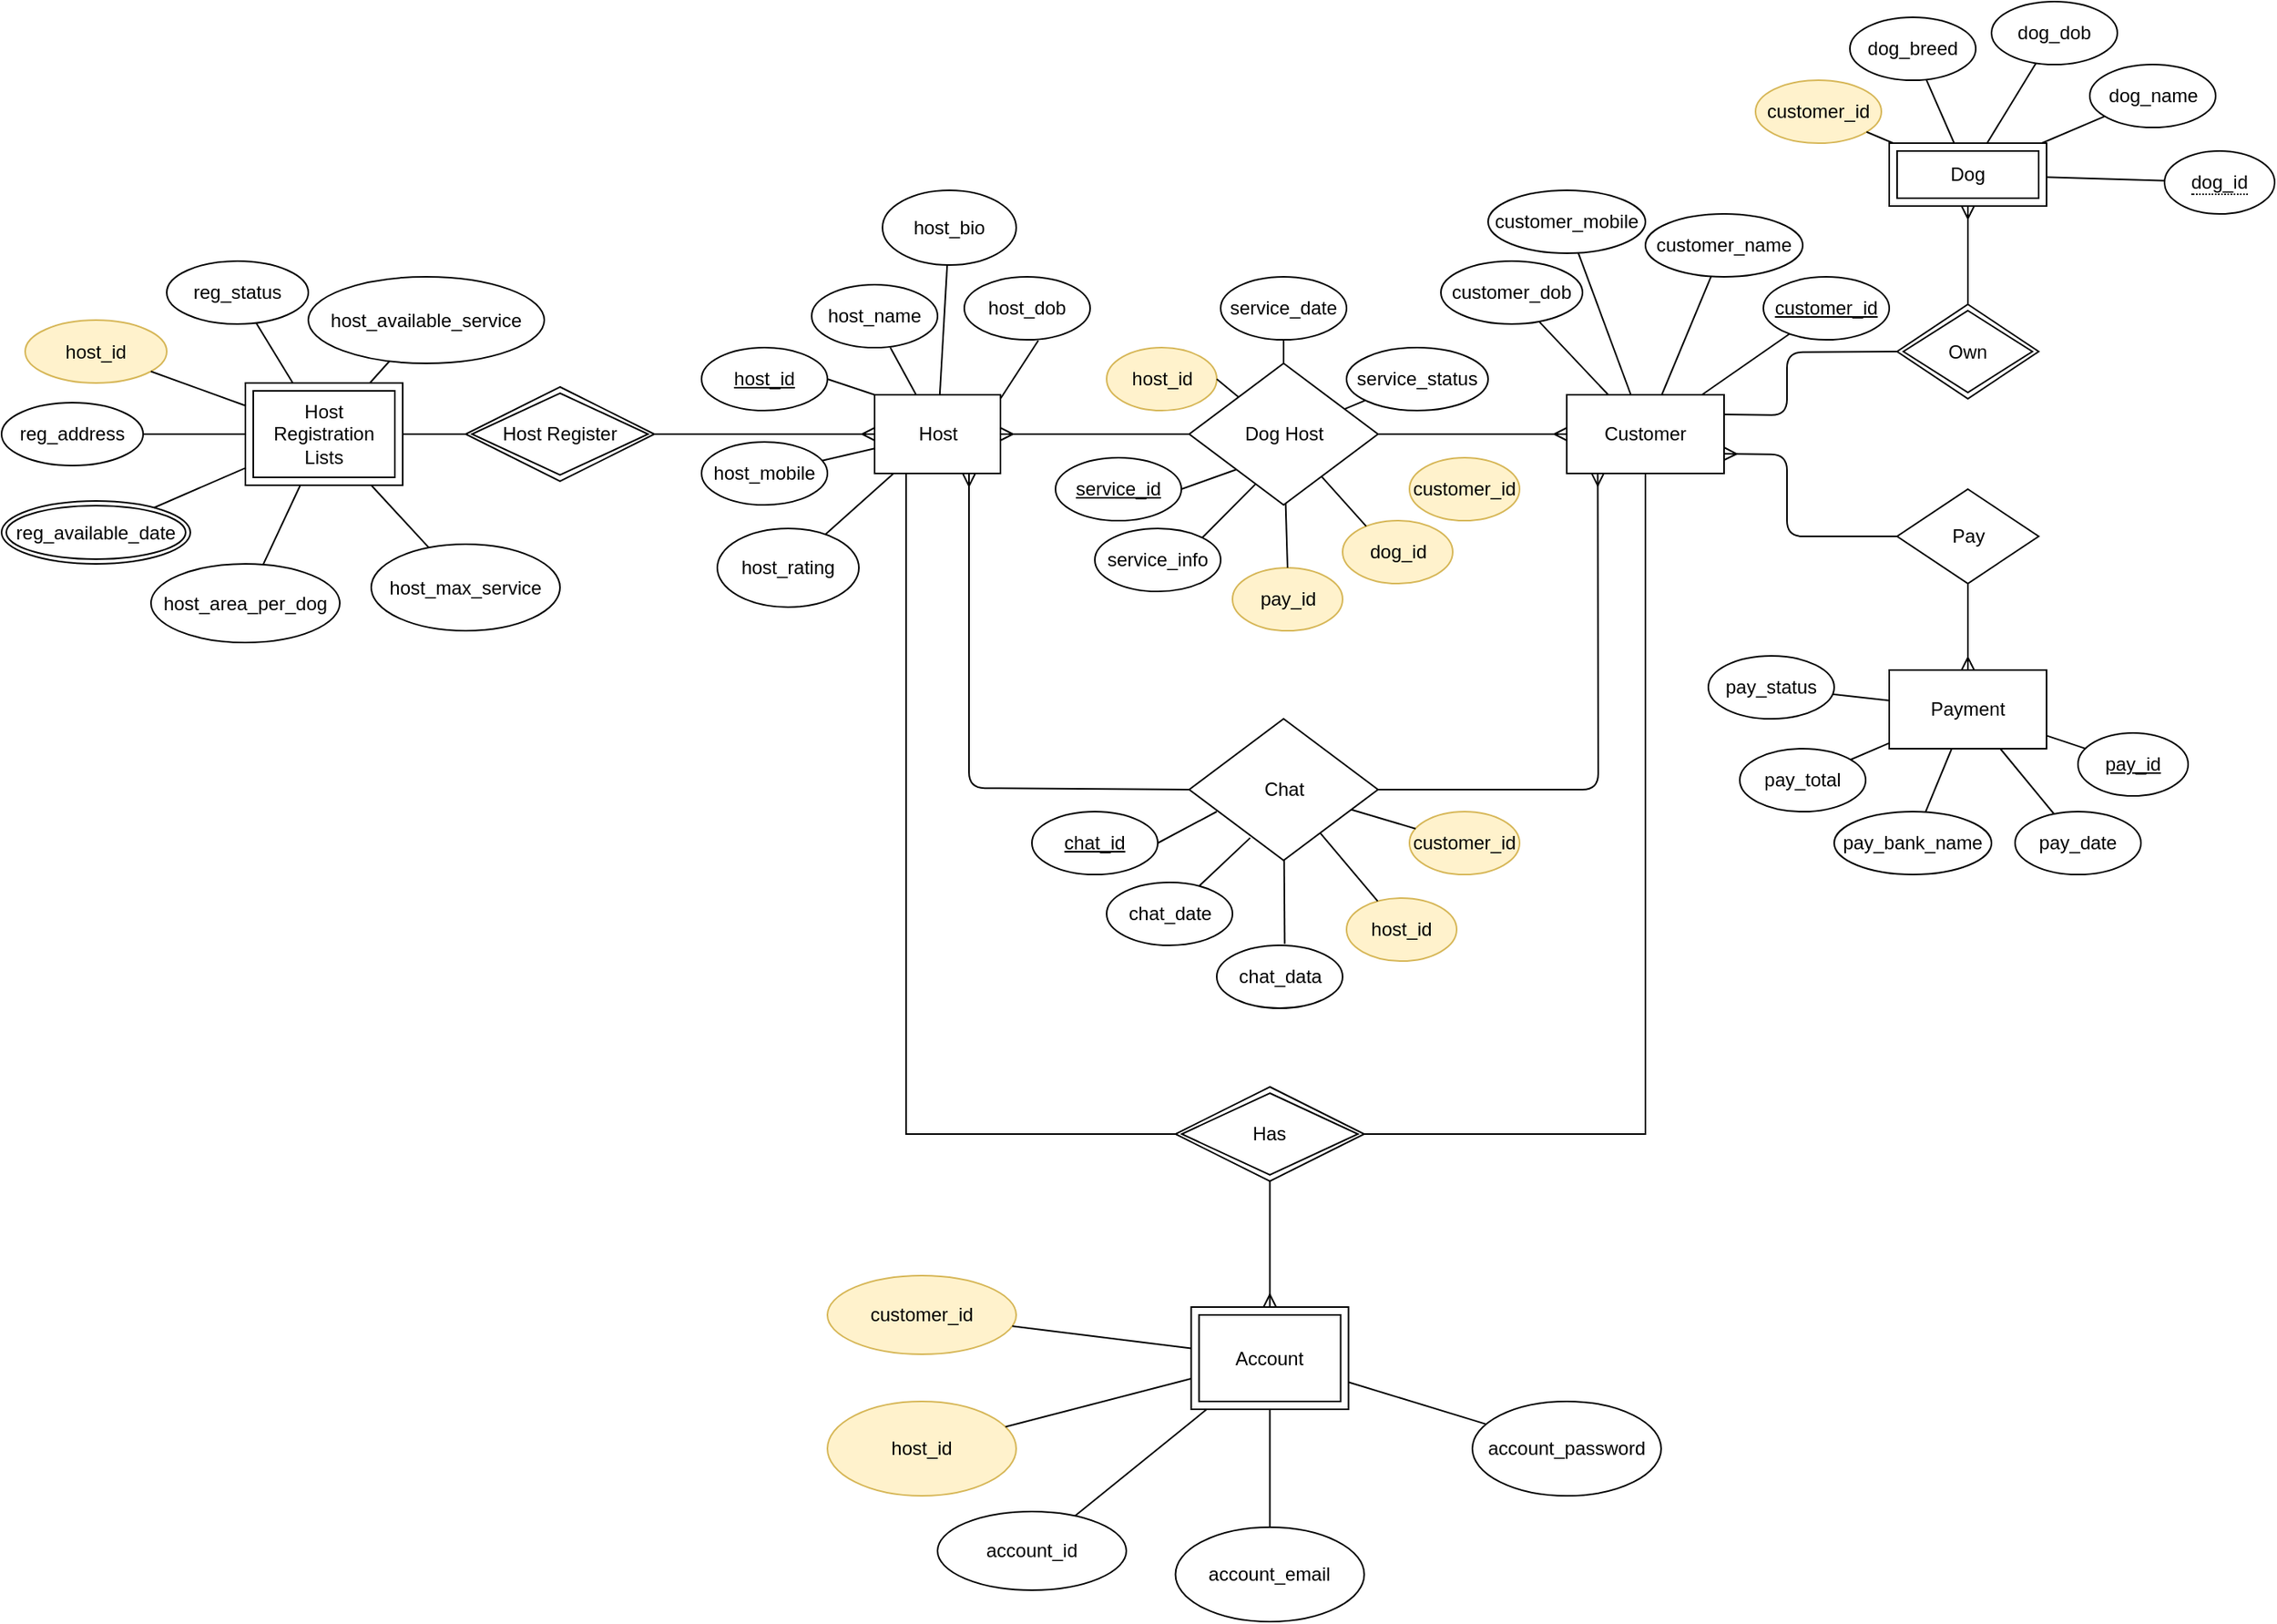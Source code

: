 <mxfile version="14.4.8" type="github">
  <diagram id="PHIxCa3SNrpb9010m5iW" name="Page-1">
    <mxGraphModel dx="1422" dy="794" grid="1" gridSize="10" guides="1" tooltips="1" connect="1" arrows="1" fold="1" page="1" pageScale="1" pageWidth="1654" pageHeight="1169" math="0" shadow="0">
      <root>
        <mxCell id="0" />
        <mxCell id="1" parent="0" />
        <mxCell id="gTV51xIglS7YX5U_etnZ-1" style="edgeStyle=orthogonalEdgeStyle;rounded=0;orthogonalLoop=1;jettySize=auto;html=1;entryX=0;entryY=0.5;entryDx=0;entryDy=0;endArrow=none;endFill=0;startArrow=ERmany;startFill=0;" parent="1" source="gTV51xIglS7YX5U_etnZ-3" target="gTV51xIglS7YX5U_etnZ-6" edge="1">
          <mxGeometry relative="1" as="geometry" />
        </mxCell>
        <mxCell id="gTV51xIglS7YX5U_etnZ-2" style="edgeStyle=orthogonalEdgeStyle;rounded=0;orthogonalLoop=1;jettySize=auto;html=1;startArrow=ERmany;startFill=0;endArrow=none;endFill=0;entryX=1;entryY=0.5;entryDx=0;entryDy=0;" parent="1" source="gTV51xIglS7YX5U_etnZ-3" target="gTV51xIglS7YX5U_etnZ-24" edge="1">
          <mxGeometry relative="1" as="geometry">
            <mxPoint x="390" y="350" as="targetPoint" />
            <Array as="points">
              <mxPoint x="470" y="335" />
              <mxPoint x="470" y="335" />
            </Array>
          </mxGeometry>
        </mxCell>
        <mxCell id="gTV51xIglS7YX5U_etnZ-3" value="Host" style="html=1;dashed=0;whitespace=wrap;" parent="1" vertex="1">
          <mxGeometry x="620" y="310" width="80" height="50" as="geometry" />
        </mxCell>
        <mxCell id="gTV51xIglS7YX5U_etnZ-4" value="" style="edgeStyle=orthogonalEdgeStyle;rounded=0;orthogonalLoop=1;jettySize=auto;html=1;startArrow=none;startFill=0;endArrow=ERmany;endFill=0;" parent="1" source="gTV51xIglS7YX5U_etnZ-6" target="gTV51xIglS7YX5U_etnZ-8" edge="1">
          <mxGeometry relative="1" as="geometry" />
        </mxCell>
        <mxCell id="gTV51xIglS7YX5U_etnZ-6" value="Dog Host" style="shape=rhombus;html=1;dashed=0;whitespace=wrap;perimeter=rhombusPerimeter;" parent="1" vertex="1">
          <mxGeometry x="820" y="290" width="120" height="90" as="geometry" />
        </mxCell>
        <mxCell id="gTV51xIglS7YX5U_etnZ-8" value="Customer" style="whiteSpace=wrap;html=1;dashed=0;" parent="1" vertex="1">
          <mxGeometry x="1060" y="310" width="100" height="50" as="geometry" />
        </mxCell>
        <mxCell id="gTV51xIglS7YX5U_etnZ-9" value="&lt;u&gt;host_id&lt;/u&gt;" style="ellipse;whiteSpace=wrap;html=1;align=center;" parent="1" vertex="1">
          <mxGeometry x="510" y="280" width="80" height="40" as="geometry" />
        </mxCell>
        <mxCell id="gTV51xIglS7YX5U_etnZ-10" value="&lt;u&gt;customer_id&lt;/u&gt;" style="ellipse;whiteSpace=wrap;html=1;align=center;" parent="1" vertex="1">
          <mxGeometry x="1185" y="235" width="80" height="40" as="geometry" />
        </mxCell>
        <mxCell id="gTV51xIglS7YX5U_etnZ-13" value="host_name" style="ellipse;whiteSpace=wrap;html=1;align=center;" parent="1" vertex="1">
          <mxGeometry x="580" y="240" width="80" height="40" as="geometry" />
        </mxCell>
        <mxCell id="gTV51xIglS7YX5U_etnZ-14" value="host_mobile" style="ellipse;whiteSpace=wrap;html=1;align=center;" parent="1" vertex="1">
          <mxGeometry x="510" y="340" width="80" height="40" as="geometry" />
        </mxCell>
        <mxCell id="gTV51xIglS7YX5U_etnZ-15" value="customer_name" style="ellipse;whiteSpace=wrap;html=1;align=center;" parent="1" vertex="1">
          <mxGeometry x="1110" y="195" width="100" height="40" as="geometry" />
        </mxCell>
        <mxCell id="gTV51xIglS7YX5U_etnZ-16" value="customer_mobile" style="ellipse;whiteSpace=wrap;html=1;align=center;" parent="1" vertex="1">
          <mxGeometry x="1010" y="180" width="100" height="40" as="geometry" />
        </mxCell>
        <mxCell id="gTV51xIglS7YX5U_etnZ-17" value="customer_dob" style="ellipse;whiteSpace=wrap;html=1;align=center;" parent="1" vertex="1">
          <mxGeometry x="980" y="225" width="90" height="40" as="geometry" />
        </mxCell>
        <mxCell id="gTV51xIglS7YX5U_etnZ-18" value="host_dob" style="ellipse;whiteSpace=wrap;html=1;align=center;" parent="1" vertex="1">
          <mxGeometry x="677" y="235" width="80" height="40" as="geometry" />
        </mxCell>
        <mxCell id="gTV51xIglS7YX5U_etnZ-19" value="dog_name" style="ellipse;whiteSpace=wrap;html=1;align=center;" parent="1" vertex="1">
          <mxGeometry x="1392.5" y="100" width="80" height="40" as="geometry" />
        </mxCell>
        <mxCell id="gTV51xIglS7YX5U_etnZ-20" value="dog_breed" style="ellipse;whiteSpace=wrap;html=1;align=center;" parent="1" vertex="1">
          <mxGeometry x="1240" y="70" width="80" height="40" as="geometry" />
        </mxCell>
        <mxCell id="gTV51xIglS7YX5U_etnZ-21" value="dog_dob" style="ellipse;whiteSpace=wrap;html=1;align=center;" parent="1" vertex="1">
          <mxGeometry x="1330" y="60" width="80" height="40" as="geometry" />
        </mxCell>
        <mxCell id="gTV51xIglS7YX5U_etnZ-23" value="reg_address" style="ellipse;whiteSpace=wrap;html=1;align=center;" parent="1" vertex="1">
          <mxGeometry x="65" y="315" width="90" height="40" as="geometry" />
        </mxCell>
        <mxCell id="gTV51xIglS7YX5U_etnZ-24" value="Host Register" style="shape=rhombus;double=1;perimeter=rhombusPerimeter;whiteSpace=wrap;html=1;align=center;" parent="1" vertex="1">
          <mxGeometry x="360" y="305" width="120" height="60" as="geometry" />
        </mxCell>
        <mxCell id="gTV51xIglS7YX5U_etnZ-25" style="edgeStyle=orthogonalEdgeStyle;rounded=0;orthogonalLoop=1;jettySize=auto;html=1;entryX=0;entryY=0.5;entryDx=0;entryDy=0;startArrow=none;startFill=0;endArrow=none;endFill=0;strokeColor=#000000;" parent="1" source="gTV51xIglS7YX5U_etnZ-26" target="gTV51xIglS7YX5U_etnZ-24" edge="1">
          <mxGeometry relative="1" as="geometry" />
        </mxCell>
        <mxCell id="gTV51xIglS7YX5U_etnZ-26" value="Host Registration&lt;br&gt;Lists" style="shape=ext;margin=3;double=1;whiteSpace=wrap;html=1;align=center;" parent="1" vertex="1">
          <mxGeometry x="220" y="302.5" width="100" height="65" as="geometry" />
        </mxCell>
        <mxCell id="gTV51xIglS7YX5U_etnZ-27" value="host_id" style="ellipse;whiteSpace=wrap;html=1;align=center;fillColor=#fff2cc;strokeColor=#d6b656;" parent="1" vertex="1">
          <mxGeometry x="80" y="262.5" width="90" height="40" as="geometry" />
        </mxCell>
        <mxCell id="gTV51xIglS7YX5U_etnZ-28" value="&lt;span id=&quot;docs-internal-guid-30986fa8-7fff-0614-75b4-e867255551bc&quot;&gt;&lt;span style=&quot;font-size: 9pt ; font-family: &amp;#34;arial&amp;#34; ; vertical-align: baseline&quot;&gt;reg_available_date&lt;/span&gt;&lt;/span&gt;" style="ellipse;shape=doubleEllipse;margin=3;whiteSpace=wrap;html=1;align=center;" parent="1" vertex="1">
          <mxGeometry x="65" y="377.5" width="120" height="40" as="geometry" />
        </mxCell>
        <mxCell id="gTV51xIglS7YX5U_etnZ-29" value="reg_status" style="ellipse;whiteSpace=wrap;html=1;align=center;" parent="1" vertex="1">
          <mxGeometry x="170" y="225" width="90" height="40" as="geometry" />
        </mxCell>
        <mxCell id="gTV51xIglS7YX5U_etnZ-30" value="&lt;u&gt;service_id&lt;/u&gt;" style="ellipse;whiteSpace=wrap;html=1;align=center;" parent="1" vertex="1">
          <mxGeometry x="735" y="350" width="80" height="40" as="geometry" />
        </mxCell>
        <mxCell id="gTV51xIglS7YX5U_etnZ-31" value="service_info" style="ellipse;whiteSpace=wrap;html=1;align=center;" parent="1" vertex="1">
          <mxGeometry x="760" y="395" width="80" height="40" as="geometry" />
        </mxCell>
        <mxCell id="gTV51xIglS7YX5U_etnZ-32" style="edgeStyle=orthogonalEdgeStyle;rounded=0;orthogonalLoop=1;jettySize=auto;html=1;entryX=0.5;entryY=0;entryDx=0;entryDy=0;startArrow=none;startFill=0;endArrow=ERmany;endFill=0;strokeColor=#000000;" parent="1" source="gTV51xIglS7YX5U_etnZ-33" target="gTV51xIglS7YX5U_etnZ-34" edge="1">
          <mxGeometry relative="1" as="geometry" />
        </mxCell>
        <mxCell id="gTV51xIglS7YX5U_etnZ-33" value="Pay" style="shape=rhombus;html=1;dashed=0;whitespace=wrap;perimeter=rhombusPerimeter;" parent="1" vertex="1">
          <mxGeometry x="1270" y="370" width="90" height="60" as="geometry" />
        </mxCell>
        <mxCell id="gTV51xIglS7YX5U_etnZ-34" value="Payment" style="whiteSpace=wrap;html=1;dashed=0;" parent="1" vertex="1">
          <mxGeometry x="1265" y="485" width="100" height="50" as="geometry" />
        </mxCell>
        <mxCell id="gTV51xIglS7YX5U_etnZ-35" value="&lt;u&gt;pay_id&lt;/u&gt;" style="ellipse;whiteSpace=wrap;html=1;align=center;" parent="1" vertex="1">
          <mxGeometry x="1385" y="525" width="70" height="40" as="geometry" />
        </mxCell>
        <mxCell id="gTV51xIglS7YX5U_etnZ-36" value="pay_date" style="ellipse;whiteSpace=wrap;html=1;align=center;" parent="1" vertex="1">
          <mxGeometry x="1345" y="575" width="80" height="40" as="geometry" />
        </mxCell>
        <mxCell id="gTV51xIglS7YX5U_etnZ-37" value="pay_total" style="ellipse;whiteSpace=wrap;html=1;align=center;" parent="1" vertex="1">
          <mxGeometry x="1170" y="535" width="80" height="40" as="geometry" />
        </mxCell>
        <mxCell id="gTV51xIglS7YX5U_etnZ-38" value="pay_id" style="ellipse;whiteSpace=wrap;html=1;align=center;fillColor=#fff2cc;strokeColor=#d6b656;" parent="1" vertex="1">
          <mxGeometry x="847.5" y="420" width="70" height="40" as="geometry" />
        </mxCell>
        <mxCell id="gTV51xIglS7YX5U_etnZ-39" value="pay_bank_name" style="ellipse;whiteSpace=wrap;html=1;align=center;" parent="1" vertex="1">
          <mxGeometry x="1230" y="575" width="100" height="40" as="geometry" />
        </mxCell>
        <mxCell id="gTV51xIglS7YX5U_etnZ-41" value="Dog" style="shape=ext;margin=3;double=1;whiteSpace=wrap;html=1;align=center;fillColor=none;" parent="1" vertex="1">
          <mxGeometry x="1265" y="150" width="100" height="40" as="geometry" />
        </mxCell>
        <mxCell id="gTV51xIglS7YX5U_etnZ-42" value="dog_id" style="ellipse;whiteSpace=wrap;html=1;align=center;fillColor=#fff2cc;strokeColor=#d6b656;" parent="1" vertex="1">
          <mxGeometry x="917.5" y="390" width="70" height="40" as="geometry" />
        </mxCell>
        <mxCell id="gTV51xIglS7YX5U_etnZ-43" value="customer_id" style="ellipse;whiteSpace=wrap;html=1;align=center;fillColor=#fff2cc;strokeColor=#d6b656;" parent="1" vertex="1">
          <mxGeometry x="960" y="350" width="70" height="40" as="geometry" />
        </mxCell>
        <mxCell id="gTV51xIglS7YX5U_etnZ-44" value="host_id" style="ellipse;whiteSpace=wrap;html=1;align=center;fillColor=#fff2cc;strokeColor=#d6b656;" parent="1" vertex="1">
          <mxGeometry x="767.5" y="280" width="70" height="40" as="geometry" />
        </mxCell>
        <mxCell id="gTV51xIglS7YX5U_etnZ-48" style="edgeStyle=orthogonalEdgeStyle;rounded=0;orthogonalLoop=1;jettySize=auto;html=1;endArrow=ERmany;endFill=0;exitX=0.5;exitY=0;exitDx=0;exitDy=0;entryX=0.5;entryY=1;entryDx=0;entryDy=0;" parent="1" source="gTV51xIglS7YX5U_etnZ-46" target="gTV51xIglS7YX5U_etnZ-41" edge="1">
          <mxGeometry relative="1" as="geometry">
            <mxPoint x="1360" y="240" as="sourcePoint" />
            <mxPoint x="1260" y="160" as="targetPoint" />
          </mxGeometry>
        </mxCell>
        <mxCell id="gTV51xIglS7YX5U_etnZ-46" value="Own" style="shape=rhombus;double=1;perimeter=rhombusPerimeter;whiteSpace=wrap;html=1;align=center;strokeColor=#000000;fillColor=none;" parent="1" vertex="1">
          <mxGeometry x="1270" y="252.5" width="90" height="60" as="geometry" />
        </mxCell>
        <mxCell id="gTV51xIglS7YX5U_etnZ-49" value="&lt;span style=&quot;border-bottom: 1px dotted&quot;&gt;dog_id&lt;/span&gt;" style="ellipse;whiteSpace=wrap;html=1;align=center;strokeColor=#000000;fillColor=none;" parent="1" vertex="1">
          <mxGeometry x="1440" y="155" width="70" height="40" as="geometry" />
        </mxCell>
        <mxCell id="gTV51xIglS7YX5U_etnZ-54" value="" style="endArrow=ERmany;html=1;entryX=1;entryY=0.75;entryDx=0;entryDy=0;exitX=0;exitY=0.5;exitDx=0;exitDy=0;startArrow=none;startFill=0;endFill=0;" parent="1" source="gTV51xIglS7YX5U_etnZ-33" target="gTV51xIglS7YX5U_etnZ-8" edge="1">
          <mxGeometry width="50" height="50" relative="1" as="geometry">
            <mxPoint x="1250" y="560" as="sourcePoint" />
            <mxPoint x="1300" y="510" as="targetPoint" />
            <Array as="points">
              <mxPoint x="1200" y="400" />
              <mxPoint x="1200" y="348" />
            </Array>
          </mxGeometry>
        </mxCell>
        <mxCell id="gTV51xIglS7YX5U_etnZ-55" value="" style="endArrow=none;html=1;exitX=1;exitY=0.25;exitDx=0;exitDy=0;entryX=0;entryY=0.5;entryDx=0;entryDy=0;" parent="1" source="gTV51xIglS7YX5U_etnZ-8" target="gTV51xIglS7YX5U_etnZ-46" edge="1">
          <mxGeometry width="50" height="50" relative="1" as="geometry">
            <mxPoint x="1270" y="380" as="sourcePoint" />
            <mxPoint x="1320" y="330" as="targetPoint" />
            <Array as="points">
              <mxPoint x="1200" y="323" />
              <mxPoint x="1200" y="283" />
            </Array>
          </mxGeometry>
        </mxCell>
        <mxCell id="gTV51xIglS7YX5U_etnZ-56" value="Chat" style="shape=rhombus;html=1;dashed=0;whitespace=wrap;perimeter=rhombusPerimeter;" parent="1" vertex="1">
          <mxGeometry x="820" y="516" width="120" height="90" as="geometry" />
        </mxCell>
        <mxCell id="gTV51xIglS7YX5U_etnZ-58" value="" style="endArrow=none;html=1;exitX=0.75;exitY=1;exitDx=0;exitDy=0;entryX=0;entryY=0.5;entryDx=0;entryDy=0;endFill=0;startArrow=ERmany;startFill=0;" parent="1" source="gTV51xIglS7YX5U_etnZ-3" target="gTV51xIglS7YX5U_etnZ-56" edge="1">
          <mxGeometry width="50" height="50" relative="1" as="geometry">
            <mxPoint x="910" y="520" as="sourcePoint" />
            <mxPoint x="960" y="470" as="targetPoint" />
            <Array as="points">
              <mxPoint x="680" y="560" />
            </Array>
          </mxGeometry>
        </mxCell>
        <mxCell id="gTV51xIglS7YX5U_etnZ-59" value="" style="endArrow=ERmany;html=1;exitX=1;exitY=0.5;exitDx=0;exitDy=0;startArrow=none;startFill=0;entryX=0.197;entryY=0.994;entryDx=0;entryDy=0;entryPerimeter=0;endFill=0;" parent="1" source="gTV51xIglS7YX5U_etnZ-56" target="gTV51xIglS7YX5U_etnZ-8" edge="1">
          <mxGeometry width="50" height="50" relative="1" as="geometry">
            <mxPoint x="940" y="557" as="sourcePoint" />
            <mxPoint x="1080" y="370" as="targetPoint" />
            <Array as="points">
              <mxPoint x="1080" y="561" />
            </Array>
          </mxGeometry>
        </mxCell>
        <mxCell id="gTV51xIglS7YX5U_etnZ-60" value="&lt;u&gt;chat_id&lt;/u&gt;" style="ellipse;whiteSpace=wrap;html=1;align=center;" parent="1" vertex="1">
          <mxGeometry x="720" y="575" width="80" height="40" as="geometry" />
        </mxCell>
        <mxCell id="gTV51xIglS7YX5U_etnZ-61" value="chat_date" style="ellipse;whiteSpace=wrap;html=1;align=center;" parent="1" vertex="1">
          <mxGeometry x="767.5" y="620" width="80" height="40" as="geometry" />
        </mxCell>
        <mxCell id="gTV51xIglS7YX5U_etnZ-62" value="customer_id" style="ellipse;whiteSpace=wrap;html=1;align=center;fillColor=#fff2cc;strokeColor=#d6b656;" parent="1" vertex="1">
          <mxGeometry x="960" y="575" width="70" height="40" as="geometry" />
        </mxCell>
        <mxCell id="gTV51xIglS7YX5U_etnZ-63" value="host_id" style="ellipse;whiteSpace=wrap;html=1;align=center;fillColor=#fff2cc;strokeColor=#d6b656;" parent="1" vertex="1">
          <mxGeometry x="920" y="630" width="70" height="40" as="geometry" />
        </mxCell>
        <mxCell id="gTV51xIglS7YX5U_etnZ-65" value="service_date" style="ellipse;whiteSpace=wrap;html=1;align=center;" parent="1" vertex="1">
          <mxGeometry x="840" y="235" width="80" height="40" as="geometry" />
        </mxCell>
        <mxCell id="gTV51xIglS7YX5U_etnZ-66" value="service_status" style="ellipse;whiteSpace=wrap;html=1;align=center;" parent="1" vertex="1">
          <mxGeometry x="920" y="280" width="90" height="40" as="geometry" />
        </mxCell>
        <mxCell id="gTV51xIglS7YX5U_etnZ-67" value="chat_data" style="ellipse;whiteSpace=wrap;html=1;align=center;" parent="1" vertex="1">
          <mxGeometry x="837.5" y="660" width="80" height="40" as="geometry" />
        </mxCell>
        <mxCell id="gTV51xIglS7YX5U_etnZ-68" value="pay_status" style="ellipse;whiteSpace=wrap;html=1;align=center;" parent="1" vertex="1">
          <mxGeometry x="1150" y="476" width="80" height="40" as="geometry" />
        </mxCell>
        <mxCell id="RiKFI-a4EvvosEbfPdhd-2" value="" style="endArrow=none;html=1;" parent="1" source="gTV51xIglS7YX5U_etnZ-14" target="gTV51xIglS7YX5U_etnZ-3" edge="1">
          <mxGeometry width="50" height="50" relative="1" as="geometry">
            <mxPoint x="580" y="410" as="sourcePoint" />
            <mxPoint x="630" y="360" as="targetPoint" />
          </mxGeometry>
        </mxCell>
        <mxCell id="RiKFI-a4EvvosEbfPdhd-3" value="" style="endArrow=none;html=1;exitX=1;exitY=0.5;exitDx=0;exitDy=0;" parent="1" source="gTV51xIglS7YX5U_etnZ-9" edge="1">
          <mxGeometry width="50" height="50" relative="1" as="geometry">
            <mxPoint x="570" y="360" as="sourcePoint" />
            <mxPoint x="620" y="310" as="targetPoint" />
          </mxGeometry>
        </mxCell>
        <mxCell id="RiKFI-a4EvvosEbfPdhd-4" value="" style="endArrow=none;html=1;entryX=0.625;entryY=1;entryDx=0;entryDy=0;entryPerimeter=0;" parent="1" source="gTV51xIglS7YX5U_etnZ-3" target="gTV51xIglS7YX5U_etnZ-13" edge="1">
          <mxGeometry width="50" height="50" relative="1" as="geometry">
            <mxPoint x="660" y="310" as="sourcePoint" />
            <mxPoint x="710" y="260" as="targetPoint" />
          </mxGeometry>
        </mxCell>
        <mxCell id="RiKFI-a4EvvosEbfPdhd-5" value="" style="endArrow=none;html=1;entryX=0.588;entryY=1.013;entryDx=0;entryDy=0;entryPerimeter=0;" parent="1" target="gTV51xIglS7YX5U_etnZ-18" edge="1">
          <mxGeometry width="50" height="50" relative="1" as="geometry">
            <mxPoint x="700" y="312.5" as="sourcePoint" />
            <mxPoint x="750" y="262.5" as="targetPoint" />
          </mxGeometry>
        </mxCell>
        <mxCell id="RiKFI-a4EvvosEbfPdhd-6" value="" style="endArrow=none;html=1;exitX=1;exitY=0.5;exitDx=0;exitDy=0;" parent="1" source="gTV51xIglS7YX5U_etnZ-44" target="gTV51xIglS7YX5U_etnZ-6" edge="1">
          <mxGeometry width="50" height="50" relative="1" as="geometry">
            <mxPoint x="820" y="320" as="sourcePoint" />
            <mxPoint x="870" y="270" as="targetPoint" />
          </mxGeometry>
        </mxCell>
        <mxCell id="RiKFI-a4EvvosEbfPdhd-7" value="" style="endArrow=none;html=1;" parent="1" source="gTV51xIglS7YX5U_etnZ-6" target="gTV51xIglS7YX5U_etnZ-65" edge="1">
          <mxGeometry width="50" height="50" relative="1" as="geometry">
            <mxPoint x="895" y="302.5" as="sourcePoint" />
            <mxPoint x="945" y="252.5" as="targetPoint" />
          </mxGeometry>
        </mxCell>
        <mxCell id="RiKFI-a4EvvosEbfPdhd-8" value="" style="endArrow=none;html=1;entryX=0;entryY=1;entryDx=0;entryDy=0;exitX=1;exitY=0.5;exitDx=0;exitDy=0;" parent="1" source="gTV51xIglS7YX5U_etnZ-30" target="gTV51xIglS7YX5U_etnZ-6" edge="1">
          <mxGeometry width="50" height="50" relative="1" as="geometry">
            <mxPoint x="802" y="420" as="sourcePoint" />
            <mxPoint x="852" y="370" as="targetPoint" />
          </mxGeometry>
        </mxCell>
        <mxCell id="RiKFI-a4EvvosEbfPdhd-9" value="" style="endArrow=none;html=1;exitX=1;exitY=0;exitDx=0;exitDy=0;entryX=0.352;entryY=0.852;entryDx=0;entryDy=0;entryPerimeter=0;" parent="1" source="gTV51xIglS7YX5U_etnZ-31" target="gTV51xIglS7YX5U_etnZ-6" edge="1">
          <mxGeometry width="50" height="50" relative="1" as="geometry">
            <mxPoint x="815" y="420" as="sourcePoint" />
            <mxPoint x="865" y="370" as="targetPoint" />
          </mxGeometry>
        </mxCell>
        <mxCell id="RiKFI-a4EvvosEbfPdhd-10" value="" style="endArrow=none;html=1;exitX=0.5;exitY=0;exitDx=0;exitDy=0;" parent="1" source="gTV51xIglS7YX5U_etnZ-38" target="gTV51xIglS7YX5U_etnZ-6" edge="1">
          <mxGeometry width="50" height="50" relative="1" as="geometry">
            <mxPoint x="837.5" y="425" as="sourcePoint" />
            <mxPoint x="889" y="374" as="targetPoint" />
          </mxGeometry>
        </mxCell>
        <mxCell id="RiKFI-a4EvvosEbfPdhd-11" value="" style="endArrow=none;html=1;exitX=0.214;exitY=0.09;exitDx=0;exitDy=0;exitPerimeter=0;" parent="1" source="gTV51xIglS7YX5U_etnZ-42" target="gTV51xIglS7YX5U_etnZ-6" edge="1">
          <mxGeometry width="50" height="50" relative="1" as="geometry">
            <mxPoint x="867.5" y="400" as="sourcePoint" />
            <mxPoint x="917.5" y="350" as="targetPoint" />
          </mxGeometry>
        </mxCell>
        <mxCell id="RiKFI-a4EvvosEbfPdhd-12" value="&lt;span id=&quot;docs-internal-guid-e0f33479-7fff-462c-c469-4b47a570f0e8&quot;&gt;&lt;span style=&quot;font-size: 9pt ; font-family: &amp;#34;arial&amp;#34; ; vertical-align: baseline&quot;&gt;host_area_per_dog&lt;/span&gt;&lt;/span&gt;" style="ellipse;whiteSpace=wrap;html=1;" parent="1" vertex="1">
          <mxGeometry x="160" y="417.5" width="120" height="50" as="geometry" />
        </mxCell>
        <mxCell id="RiKFI-a4EvvosEbfPdhd-14" value="&lt;span id=&quot;docs-internal-guid-08d540f1-7fff-1a1d-5cfd-85d9e23f498a&quot;&gt;&lt;span style=&quot;font-size: 9pt ; font-family: &amp;#34;arial&amp;#34; ; vertical-align: baseline&quot;&gt;host_max_service&lt;/span&gt;&lt;/span&gt;" style="ellipse;whiteSpace=wrap;html=1;" parent="1" vertex="1">
          <mxGeometry x="300" y="405" width="120" height="55" as="geometry" />
        </mxCell>
        <mxCell id="RiKFI-a4EvvosEbfPdhd-15" value="&lt;span id=&quot;docs-internal-guid-3b901246-7fff-6723-a0c8-969ffe5aafd9&quot;&gt;&lt;span style=&quot;font-size: 9pt ; font-family: &amp;#34;arial&amp;#34; ; vertical-align: baseline&quot;&gt;host_available_service&lt;/span&gt;&lt;/span&gt;" style="ellipse;whiteSpace=wrap;html=1;" parent="1" vertex="1">
          <mxGeometry x="260" y="235" width="150" height="55" as="geometry" />
        </mxCell>
        <mxCell id="RiKFI-a4EvvosEbfPdhd-24" style="edgeStyle=orthogonalEdgeStyle;rounded=0;orthogonalLoop=1;jettySize=auto;html=1;endArrow=ERmany;endFill=0;" parent="1" source="RiKFI-a4EvvosEbfPdhd-69" target="RiKFI-a4EvvosEbfPdhd-63" edge="1">
          <mxGeometry relative="1" as="geometry">
            <mxPoint x="871.235" y="829.988" as="sourcePoint" />
            <mxPoint x="871.235" y="910.0" as="targetPoint" />
            <Array as="points" />
          </mxGeometry>
        </mxCell>
        <mxCell id="RiKFI-a4EvvosEbfPdhd-25" style="edgeStyle=orthogonalEdgeStyle;rounded=0;orthogonalLoop=1;jettySize=auto;html=1;endArrow=none;endFill=0;" parent="1" source="RiKFI-a4EvvosEbfPdhd-69" target="gTV51xIglS7YX5U_etnZ-8" edge="1">
          <mxGeometry relative="1" as="geometry">
            <mxPoint x="919.928" y="789.941" as="sourcePoint" />
          </mxGeometry>
        </mxCell>
        <mxCell id="RiKFI-a4EvvosEbfPdhd-26" style="edgeStyle=orthogonalEdgeStyle;rounded=0;orthogonalLoop=1;jettySize=auto;html=1;entryX=0.25;entryY=1;entryDx=0;entryDy=0;endArrow=none;endFill=0;" parent="1" source="RiKFI-a4EvvosEbfPdhd-69" target="gTV51xIglS7YX5U_etnZ-3" edge="1">
          <mxGeometry relative="1" as="geometry">
            <mxPoint x="822.572" y="789.941" as="sourcePoint" />
          </mxGeometry>
        </mxCell>
        <mxCell id="RiKFI-a4EvvosEbfPdhd-21" value="customer_id" style="ellipse;whiteSpace=wrap;html=1;align=center;fillColor=#fff2cc;strokeColor=#d6b656;" parent="1" vertex="1">
          <mxGeometry x="1180" y="110" width="80" height="40" as="geometry" />
        </mxCell>
        <mxCell id="RiKFI-a4EvvosEbfPdhd-28" value="" style="endArrow=none;html=1;exitX=1;exitY=0.5;exitDx=0;exitDy=0;" parent="1" source="gTV51xIglS7YX5U_etnZ-60" edge="1">
          <mxGeometry width="50" height="50" relative="1" as="geometry">
            <mxPoint x="787.5" y="625" as="sourcePoint" />
            <mxPoint x="837.5" y="575" as="targetPoint" />
          </mxGeometry>
        </mxCell>
        <mxCell id="RiKFI-a4EvvosEbfPdhd-29" value="" style="endArrow=none;html=1;entryX=0.323;entryY=0.841;entryDx=0;entryDy=0;entryPerimeter=0;" parent="1" source="gTV51xIglS7YX5U_etnZ-61" target="gTV51xIglS7YX5U_etnZ-56" edge="1">
          <mxGeometry width="50" height="50" relative="1" as="geometry">
            <mxPoint x="831.25" y="625" as="sourcePoint" />
            <mxPoint x="881.25" y="575" as="targetPoint" />
          </mxGeometry>
        </mxCell>
        <mxCell id="RiKFI-a4EvvosEbfPdhd-30" value="" style="endArrow=none;html=1;exitX=0.54;exitY=-0.021;exitDx=0;exitDy=0;exitPerimeter=0;" parent="1" source="gTV51xIglS7YX5U_etnZ-67" target="gTV51xIglS7YX5U_etnZ-56" edge="1">
          <mxGeometry width="50" height="50" relative="1" as="geometry">
            <mxPoint x="831.25" y="656" as="sourcePoint" />
            <mxPoint x="881.25" y="606" as="targetPoint" />
          </mxGeometry>
        </mxCell>
        <mxCell id="RiKFI-a4EvvosEbfPdhd-31" value="" style="endArrow=none;html=1;" parent="1" source="gTV51xIglS7YX5U_etnZ-63" target="gTV51xIglS7YX5U_etnZ-56" edge="1">
          <mxGeometry width="50" height="50" relative="1" as="geometry">
            <mxPoint x="861.25" y="635" as="sourcePoint" />
            <mxPoint x="911.25" y="585" as="targetPoint" />
          </mxGeometry>
        </mxCell>
        <mxCell id="RiKFI-a4EvvosEbfPdhd-32" value="" style="endArrow=none;html=1;" parent="1" source="gTV51xIglS7YX5U_etnZ-62" target="gTV51xIglS7YX5U_etnZ-56" edge="1">
          <mxGeometry width="50" height="50" relative="1" as="geometry">
            <mxPoint x="990" y="606" as="sourcePoint" />
            <mxPoint x="1040" y="556" as="targetPoint" />
          </mxGeometry>
        </mxCell>
        <mxCell id="RiKFI-a4EvvosEbfPdhd-33" value="" style="endArrow=none;html=1;" parent="1" source="gTV51xIglS7YX5U_etnZ-6" target="gTV51xIglS7YX5U_etnZ-66" edge="1">
          <mxGeometry width="50" height="50" relative="1" as="geometry">
            <mxPoint x="920" y="377.5" as="sourcePoint" />
            <mxPoint x="970" y="327.5" as="targetPoint" />
          </mxGeometry>
        </mxCell>
        <mxCell id="RiKFI-a4EvvosEbfPdhd-34" value="" style="endArrow=none;html=1;" parent="1" source="gTV51xIglS7YX5U_etnZ-8" target="gTV51xIglS7YX5U_etnZ-17" edge="1">
          <mxGeometry width="50" height="50" relative="1" as="geometry">
            <mxPoint x="1080" y="302.5" as="sourcePoint" />
            <mxPoint x="1130" y="252.5" as="targetPoint" />
          </mxGeometry>
        </mxCell>
        <mxCell id="RiKFI-a4EvvosEbfPdhd-35" value="" style="endArrow=none;html=1;" parent="1" source="gTV51xIglS7YX5U_etnZ-8" target="gTV51xIglS7YX5U_etnZ-16" edge="1">
          <mxGeometry width="50" height="50" relative="1" as="geometry">
            <mxPoint x="1110" y="302.5" as="sourcePoint" />
            <mxPoint x="1160" y="252.5" as="targetPoint" />
          </mxGeometry>
        </mxCell>
        <mxCell id="RiKFI-a4EvvosEbfPdhd-36" value="" style="endArrow=none;html=1;" parent="1" source="gTV51xIglS7YX5U_etnZ-8" target="gTV51xIglS7YX5U_etnZ-15" edge="1">
          <mxGeometry width="50" height="50" relative="1" as="geometry">
            <mxPoint x="1130" y="310" as="sourcePoint" />
            <mxPoint x="1180" y="260" as="targetPoint" />
          </mxGeometry>
        </mxCell>
        <mxCell id="RiKFI-a4EvvosEbfPdhd-37" value="" style="endArrow=none;html=1;" parent="1" source="gTV51xIglS7YX5U_etnZ-8" target="gTV51xIglS7YX5U_etnZ-10" edge="1">
          <mxGeometry width="50" height="50" relative="1" as="geometry">
            <mxPoint x="1140" y="310" as="sourcePoint" />
            <mxPoint x="1190" y="260" as="targetPoint" />
          </mxGeometry>
        </mxCell>
        <mxCell id="RiKFI-a4EvvosEbfPdhd-38" value="" style="endArrow=none;html=1;" parent="1" source="RiKFI-a4EvvosEbfPdhd-12" target="gTV51xIglS7YX5U_etnZ-26" edge="1">
          <mxGeometry width="50" height="50" relative="1" as="geometry">
            <mxPoint x="195" y="417.5" as="sourcePoint" />
            <mxPoint x="245" y="367.5" as="targetPoint" />
          </mxGeometry>
        </mxCell>
        <mxCell id="RiKFI-a4EvvosEbfPdhd-39" value="" style="endArrow=none;html=1;" parent="1" source="RiKFI-a4EvvosEbfPdhd-14" target="gTV51xIglS7YX5U_etnZ-26" edge="1">
          <mxGeometry width="50" height="50" relative="1" as="geometry">
            <mxPoint x="340" y="382.5" as="sourcePoint" />
            <mxPoint x="390" y="332.5" as="targetPoint" />
          </mxGeometry>
        </mxCell>
        <mxCell id="RiKFI-a4EvvosEbfPdhd-40" value="" style="endArrow=none;html=1;" parent="1" source="gTV51xIglS7YX5U_etnZ-28" target="gTV51xIglS7YX5U_etnZ-26" edge="1">
          <mxGeometry width="50" height="50" relative="1" as="geometry">
            <mxPoint x="170" y="377.5" as="sourcePoint" />
            <mxPoint x="220" y="327.5" as="targetPoint" />
          </mxGeometry>
        </mxCell>
        <mxCell id="RiKFI-a4EvvosEbfPdhd-41" value="" style="endArrow=none;html=1;" parent="1" source="gTV51xIglS7YX5U_etnZ-23" target="gTV51xIglS7YX5U_etnZ-26" edge="1">
          <mxGeometry width="50" height="50" relative="1" as="geometry">
            <mxPoint x="150" y="340" as="sourcePoint" />
            <mxPoint x="200" y="290" as="targetPoint" />
          </mxGeometry>
        </mxCell>
        <mxCell id="RiKFI-a4EvvosEbfPdhd-42" value="" style="endArrow=none;html=1;" parent="1" source="gTV51xIglS7YX5U_etnZ-26" target="gTV51xIglS7YX5U_etnZ-27" edge="1">
          <mxGeometry width="50" height="50" relative="1" as="geometry">
            <mxPoint x="210" y="305" as="sourcePoint" />
            <mxPoint x="260" y="255" as="targetPoint" />
          </mxGeometry>
        </mxCell>
        <mxCell id="RiKFI-a4EvvosEbfPdhd-43" value="" style="endArrow=none;html=1;" parent="1" source="gTV51xIglS7YX5U_etnZ-26" target="gTV51xIglS7YX5U_etnZ-29" edge="1">
          <mxGeometry width="50" height="50" relative="1" as="geometry">
            <mxPoint x="210" y="302.5" as="sourcePoint" />
            <mxPoint x="260" y="252.5" as="targetPoint" />
          </mxGeometry>
        </mxCell>
        <mxCell id="RiKFI-a4EvvosEbfPdhd-45" value="" style="endArrow=none;html=1;" parent="1" source="gTV51xIglS7YX5U_etnZ-26" target="RiKFI-a4EvvosEbfPdhd-15" edge="1">
          <mxGeometry width="50" height="50" relative="1" as="geometry">
            <mxPoint x="310" y="325" as="sourcePoint" />
            <mxPoint x="360" y="275" as="targetPoint" />
          </mxGeometry>
        </mxCell>
        <mxCell id="RiKFI-a4EvvosEbfPdhd-46" value="" style="endArrow=none;html=1;" parent="1" source="gTV51xIglS7YX5U_etnZ-34" target="gTV51xIglS7YX5U_etnZ-68" edge="1">
          <mxGeometry width="50" height="50" relative="1" as="geometry">
            <mxPoint x="1250" y="480" as="sourcePoint" />
            <mxPoint x="1300" y="430" as="targetPoint" />
          </mxGeometry>
        </mxCell>
        <mxCell id="RiKFI-a4EvvosEbfPdhd-47" value="" style="endArrow=none;html=1;" parent="1" source="gTV51xIglS7YX5U_etnZ-34" target="gTV51xIglS7YX5U_etnZ-37" edge="1">
          <mxGeometry width="50" height="50" relative="1" as="geometry">
            <mxPoint x="1250" y="480" as="sourcePoint" />
            <mxPoint x="1300" y="430" as="targetPoint" />
          </mxGeometry>
        </mxCell>
        <mxCell id="RiKFI-a4EvvosEbfPdhd-48" value="" style="endArrow=none;html=1;" parent="1" source="gTV51xIglS7YX5U_etnZ-39" target="gTV51xIglS7YX5U_etnZ-34" edge="1">
          <mxGeometry width="50" height="50" relative="1" as="geometry">
            <mxPoint x="1265" y="586" as="sourcePoint" />
            <mxPoint x="1315" y="536" as="targetPoint" />
          </mxGeometry>
        </mxCell>
        <mxCell id="RiKFI-a4EvvosEbfPdhd-49" value="" style="endArrow=none;html=1;" parent="1" source="gTV51xIglS7YX5U_etnZ-34" target="gTV51xIglS7YX5U_etnZ-36" edge="1">
          <mxGeometry width="50" height="50" relative="1" as="geometry">
            <mxPoint x="1335" y="586" as="sourcePoint" />
            <mxPoint x="1385" y="536" as="targetPoint" />
          </mxGeometry>
        </mxCell>
        <mxCell id="RiKFI-a4EvvosEbfPdhd-50" value="" style="endArrow=none;html=1;" parent="1" source="gTV51xIglS7YX5U_etnZ-34" target="gTV51xIglS7YX5U_etnZ-35" edge="1">
          <mxGeometry width="50" height="50" relative="1" as="geometry">
            <mxPoint x="1342.5" y="550" as="sourcePoint" />
            <mxPoint x="1392.5" y="500" as="targetPoint" />
          </mxGeometry>
        </mxCell>
        <mxCell id="RiKFI-a4EvvosEbfPdhd-51" value="" style="endArrow=none;html=1;" parent="1" source="gTV51xIglS7YX5U_etnZ-41" target="RiKFI-a4EvvosEbfPdhd-21" edge="1">
          <mxGeometry width="50" height="50" relative="1" as="geometry">
            <mxPoint x="1185" y="195" as="sourcePoint" />
            <mxPoint x="1235" y="145" as="targetPoint" />
          </mxGeometry>
        </mxCell>
        <mxCell id="RiKFI-a4EvvosEbfPdhd-52" value="" style="endArrow=none;html=1;" parent="1" source="gTV51xIglS7YX5U_etnZ-41" target="gTV51xIglS7YX5U_etnZ-20" edge="1">
          <mxGeometry width="50" height="50" relative="1" as="geometry">
            <mxPoint x="1290" y="155" as="sourcePoint" />
            <mxPoint x="1340" y="105" as="targetPoint" />
          </mxGeometry>
        </mxCell>
        <mxCell id="RiKFI-a4EvvosEbfPdhd-53" value="" style="endArrow=none;html=1;" parent="1" source="gTV51xIglS7YX5U_etnZ-41" target="gTV51xIglS7YX5U_etnZ-21" edge="1">
          <mxGeometry width="50" height="50" relative="1" as="geometry">
            <mxPoint x="1315" y="160" as="sourcePoint" />
            <mxPoint x="1365" y="110" as="targetPoint" />
          </mxGeometry>
        </mxCell>
        <mxCell id="RiKFI-a4EvvosEbfPdhd-54" value="" style="endArrow=none;html=1;" parent="1" source="gTV51xIglS7YX5U_etnZ-41" target="gTV51xIglS7YX5U_etnZ-19" edge="1">
          <mxGeometry width="50" height="50" relative="1" as="geometry">
            <mxPoint x="1342.5" y="195" as="sourcePoint" />
            <mxPoint x="1392.5" y="145" as="targetPoint" />
          </mxGeometry>
        </mxCell>
        <mxCell id="RiKFI-a4EvvosEbfPdhd-55" value="" style="endArrow=none;html=1;" parent="1" source="gTV51xIglS7YX5U_etnZ-41" target="gTV51xIglS7YX5U_etnZ-49" edge="1">
          <mxGeometry width="50" height="50" relative="1" as="geometry">
            <mxPoint x="1375" y="235" as="sourcePoint" />
            <mxPoint x="1425" y="185" as="targetPoint" />
          </mxGeometry>
        </mxCell>
        <mxCell id="RiKFI-a4EvvosEbfPdhd-56" value="&lt;span id=&quot;docs-internal-guid-dc03a83b-7fff-c887-4936-023e79578b78&quot;&gt;&lt;span style=&quot;font-size: 9pt ; font-family: &amp;#34;arial&amp;#34; ; vertical-align: baseline&quot;&gt;account_id&lt;/span&gt;&lt;/span&gt;" style="ellipse;whiteSpace=wrap;html=1;" parent="1" vertex="1">
          <mxGeometry x="660" y="1020" width="120" height="50" as="geometry" />
        </mxCell>
        <mxCell id="RiKFI-a4EvvosEbfPdhd-57" value="&lt;span id=&quot;docs-internal-guid-3e81bcba-7fff-f8fd-df1f-2f7f9c384fce&quot;&gt;&lt;span style=&quot;font-size: 9pt ; font-family: &amp;#34;arial&amp;#34; ; vertical-align: baseline&quot;&gt;account_email&lt;/span&gt;&lt;/span&gt;" style="ellipse;whiteSpace=wrap;html=1;" parent="1" vertex="1">
          <mxGeometry x="811.25" y="1030" width="120" height="60" as="geometry" />
        </mxCell>
        <mxCell id="RiKFI-a4EvvosEbfPdhd-58" value="account_password" style="ellipse;whiteSpace=wrap;html=1;" parent="1" vertex="1">
          <mxGeometry x="1000" y="950" width="120" height="60" as="geometry" />
        </mxCell>
        <mxCell id="RiKFI-a4EvvosEbfPdhd-61" value="" style="endArrow=none;html=1;" parent="1" source="RiKFI-a4EvvosEbfPdhd-56" target="RiKFI-a4EvvosEbfPdhd-63" edge="1">
          <mxGeometry width="50" height="50" relative="1" as="geometry">
            <mxPoint x="800" y="890" as="sourcePoint" />
            <mxPoint x="831.25" y="944.343" as="targetPoint" />
          </mxGeometry>
        </mxCell>
        <mxCell id="RiKFI-a4EvvosEbfPdhd-62" value="" style="endArrow=none;html=1;" parent="1" source="RiKFI-a4EvvosEbfPdhd-57" target="RiKFI-a4EvvosEbfPdhd-63" edge="1">
          <mxGeometry width="50" height="50" relative="1" as="geometry">
            <mxPoint x="800" y="890" as="sourcePoint" />
            <mxPoint x="871.25" y="960.0" as="targetPoint" />
          </mxGeometry>
        </mxCell>
        <mxCell id="RiKFI-a4EvvosEbfPdhd-63" value="Account&lt;br&gt;" style="shape=ext;margin=3;double=1;whiteSpace=wrap;html=1;align=center;" parent="1" vertex="1">
          <mxGeometry x="821.25" y="890" width="100" height="65" as="geometry" />
        </mxCell>
        <mxCell id="RiKFI-a4EvvosEbfPdhd-64" value="&lt;span id=&quot;docs-internal-guid-24a7de75-7fff-80a2-b05d-62258a3cb5ae&quot;&gt;&lt;span style=&quot;font-size: 9pt ; font-family: &amp;#34;arial&amp;#34; ; vertical-align: baseline&quot;&gt;customer_id&lt;/span&gt;&lt;/span&gt;" style="ellipse;whiteSpace=wrap;html=1;fillColor=#fff2cc;strokeColor=#d6b656;" parent="1" vertex="1">
          <mxGeometry x="590" y="870" width="120" height="50" as="geometry" />
        </mxCell>
        <mxCell id="RiKFI-a4EvvosEbfPdhd-65" value="host_id" style="ellipse;whiteSpace=wrap;html=1;fillColor=#fff2cc;strokeColor=#d6b656;" parent="1" vertex="1">
          <mxGeometry x="590" y="950" width="120" height="60" as="geometry" />
        </mxCell>
        <mxCell id="RiKFI-a4EvvosEbfPdhd-66" value="" style="endArrow=none;html=1;" parent="1" source="RiKFI-a4EvvosEbfPdhd-63" target="RiKFI-a4EvvosEbfPdhd-64" edge="1">
          <mxGeometry width="50" height="50" relative="1" as="geometry">
            <mxPoint x="600" y="920" as="sourcePoint" />
            <mxPoint x="650" y="870" as="targetPoint" />
          </mxGeometry>
        </mxCell>
        <mxCell id="RiKFI-a4EvvosEbfPdhd-67" value="" style="endArrow=none;html=1;" parent="1" source="RiKFI-a4EvvosEbfPdhd-65" target="RiKFI-a4EvvosEbfPdhd-63" edge="1">
          <mxGeometry width="50" height="50" relative="1" as="geometry">
            <mxPoint x="600" y="920" as="sourcePoint" />
            <mxPoint x="650" y="870" as="targetPoint" />
          </mxGeometry>
        </mxCell>
        <mxCell id="RiKFI-a4EvvosEbfPdhd-68" value="" style="endArrow=none;html=1;" parent="1" source="RiKFI-a4EvvosEbfPdhd-58" target="RiKFI-a4EvvosEbfPdhd-63" edge="1">
          <mxGeometry width="50" height="50" relative="1" as="geometry">
            <mxPoint x="600" y="920" as="sourcePoint" />
            <mxPoint x="650" y="870" as="targetPoint" />
          </mxGeometry>
        </mxCell>
        <mxCell id="RiKFI-a4EvvosEbfPdhd-69" value="Has" style="shape=rhombus;double=1;perimeter=rhombusPerimeter;whiteSpace=wrap;html=1;align=center;" parent="1" vertex="1">
          <mxGeometry x="811.25" y="750" width="120" height="60" as="geometry" />
        </mxCell>
        <mxCell id="RiKFI-a4EvvosEbfPdhd-70" value="host_rating" style="ellipse;whiteSpace=wrap;html=1;" parent="1" vertex="1">
          <mxGeometry x="520" y="395" width="90" height="50" as="geometry" />
        </mxCell>
        <mxCell id="RiKFI-a4EvvosEbfPdhd-71" value="" style="endArrow=none;html=1;" parent="1" source="RiKFI-a4EvvosEbfPdhd-70" target="gTV51xIglS7YX5U_etnZ-3" edge="1">
          <mxGeometry width="50" height="50" relative="1" as="geometry">
            <mxPoint x="580" y="390" as="sourcePoint" />
            <mxPoint x="630" y="340" as="targetPoint" />
          </mxGeometry>
        </mxCell>
        <mxCell id="RiKFI-a4EvvosEbfPdhd-72" value="host_bio" style="ellipse;whiteSpace=wrap;html=1;" parent="1" vertex="1">
          <mxGeometry x="625" y="180" width="85" height="47.5" as="geometry" />
        </mxCell>
        <mxCell id="RiKFI-a4EvvosEbfPdhd-73" value="" style="endArrow=none;html=1;" parent="1" source="gTV51xIglS7YX5U_etnZ-3" target="RiKFI-a4EvvosEbfPdhd-72" edge="1">
          <mxGeometry width="50" height="50" relative="1" as="geometry">
            <mxPoint x="635" y="275" as="sourcePoint" />
            <mxPoint x="685" y="225" as="targetPoint" />
          </mxGeometry>
        </mxCell>
      </root>
    </mxGraphModel>
  </diagram>
</mxfile>
